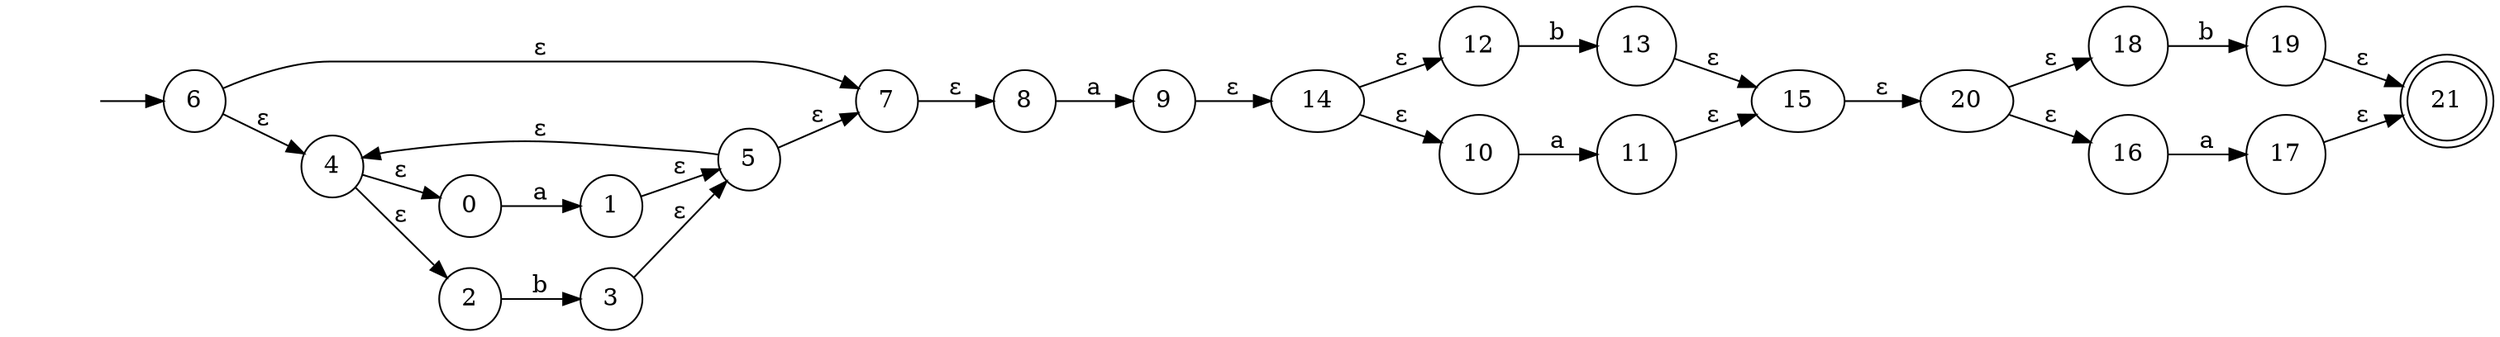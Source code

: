 digraph NFA {
	graph [rankdir=LR]
	"" [label="" shape=plaintext]
	21 [label=21 shape=doublecircle]
	6 [label=6 shape=circle]
	9 [label=9 shape=circle]
	7 [label=7 shape=circle]
	18 [label=18 shape=circle]
	16 [label=16 shape=circle]
	1 [label=1 shape=circle]
	0 [label=0 shape=circle]
	3 [label=3 shape=circle]
	13 [label=13 shape=circle]
	19 [label=19 shape=circle]
	12 [label=12 shape=circle]
	11 [label=11 shape=circle]
	10 [label=10 shape=circle]
	2 [label=2 shape=circle]
	17 [label=17 shape=circle]
	5 [label=5 shape=circle]
	8 [label=8 shape=circle]
	4 [label=4 shape=circle]
	"" -> 6 [label=""]
	15 -> 20 [label="ε"]
	9 -> 14 [label="ε"]
	7 -> 8 [label="ε"]
	6 -> 7 [label="ε"]
	6 -> 4 [label="ε"]
	5 -> 7 [label="ε"]
	5 -> 4 [label="ε"]
	4 -> 2 [label="ε"]
	4 -> 0 [label="ε"]
	1 -> 5 [label="ε"]
	3 -> 5 [label="ε"]
	0 -> 1 [label=a]
	2 -> 3 [label=b]
	8 -> 9 [label=a]
	14 -> 12 [label="ε"]
	14 -> 10 [label="ε"]
	11 -> 15 [label="ε"]
	13 -> 15 [label="ε"]
	10 -> 11 [label=a]
	12 -> 13 [label=b]
	20 -> 16 [label="ε"]
	20 -> 18 [label="ε"]
	17 -> 21 [label="ε"]
	19 -> 21 [label="ε"]
	16 -> 17 [label=a]
	18 -> 19 [label=b]
}
